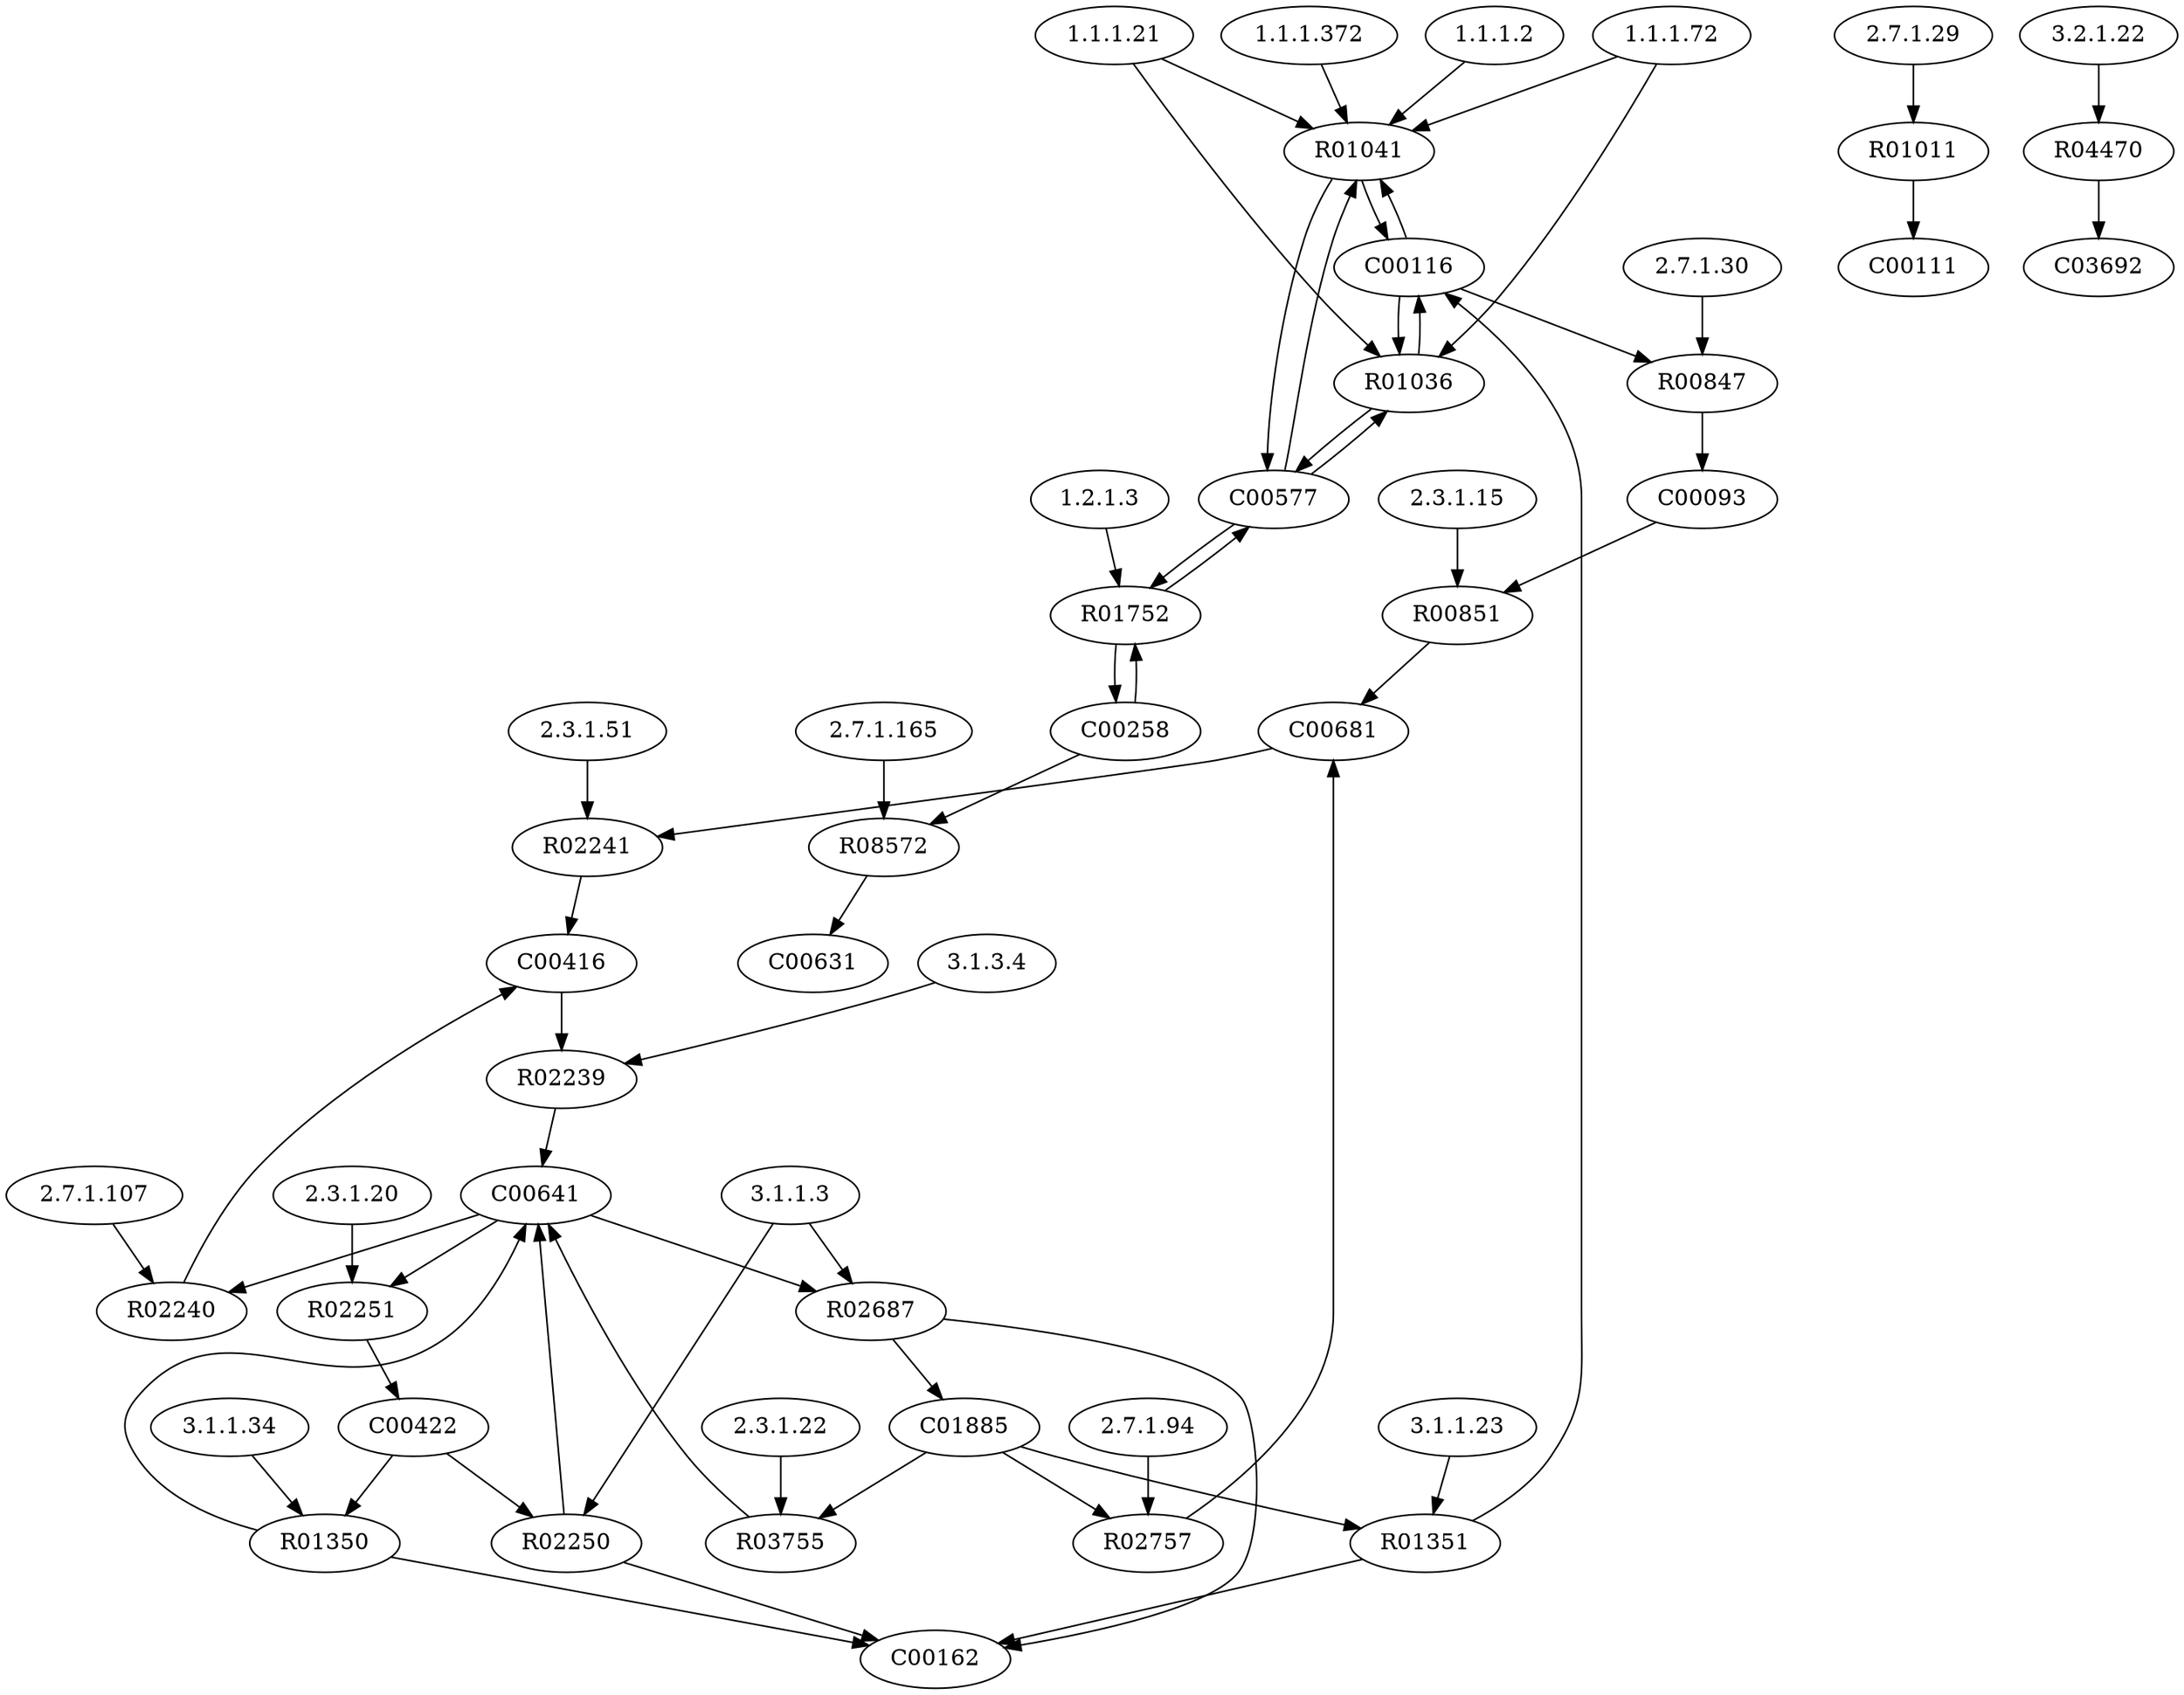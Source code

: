 digraph G {
"1.1.1.372" [type=E];
"1.1.1.72" [type=E];
"2.3.1.15" [type=E];
"3.1.3.4" [type=E];
"2.3.1.51" [type=E];
"1.1.1.2" [type=E];
"2.7.1.30" [type=E];
"2.3.1.22" [type=E];
"2.3.1.20" [type=E];
"2.7.1.29" [type=E];
"1.1.1.21" [type=E];
"2.7.1.165" [type=E];
"3.1.1.34" [type=E];
"3.2.1.22" [type=E];
"3.1.1.3" [type=E];
"3.1.1.23" [type=E];
"2.7.1.107" [type=E];
"2.7.1.94" [type=E];
"1.2.1.3" [type=E];
R08572 [type=R];
R00851 [type=R];
R02241 [type=R];
R02250 [type=R];
R02757 [type=R];
R01752 [type=R];
R02687 [type=R];
R01011 [type=R];
R00847 [type=R];
R01350 [type=R];
R01351 [type=R];
R01041 [type=R];
R02251 [type=R];
R03755 [type=R];
R02239 [type=R];
R01036 [type=R];
R04470 [type=R];
R02240 [type=R];
C00641 [type=C];
C01885 [type=C];
C00116 [type=C];
C00111 [type=C];
C00258 [type=C];
C00416 [type=C];
C00577 [type=C];
C00681 [type=C];
C00162 [type=C];
C03692 [type=C];
C00093 [type=C];
C00631 [type=C];
C00422 [type=C];
C00422 -> R02250;
R02250 -> C00162;
R02250 -> C00641;
C00641 -> R02251;
R02251 -> C00422;
C00416 -> R02239;
R02239 -> C00641;
C01885 -> R03755;
R03755 -> C00641;
C00641 -> R02687;
R02687 -> C01885;
R02687 -> C00162;
C00681 -> R02241;
R02241 -> C00416;
C01885 -> R02757;
R02757 -> C00681;
C01885 -> R01351;
R01351 -> C00162;
R01351 -> C00116;
C00093 -> R00851;
R00851 -> C00681;
R01011 -> C00111;
C00116 -> R00847;
R00847 -> C00093;
C00116 -> R01036;
R01036 -> C00116;
R01036 -> C00577;
C00577 -> R01036;
C00577 -> R01752;
R01752 -> C00577;
R01752 -> C00258;
C00258 -> R01752;
C00116 -> R01041;
R01041 -> C00116;
R01041 -> C00577;
C00577 -> R01041;
C00422 -> R01350;
R01350 -> C00162;
R01350 -> C00641;
R04470 -> C03692;
C00641 -> R02240;
R02240 -> C00416;
C00258 -> R08572;
R08572 -> C00631;
"2.7.1.165" -> R08572;
"2.3.1.15" -> R00851;
"2.3.1.51" -> R02241;
"3.1.1.3" -> R02250;
"2.7.1.94" -> R02757;
"1.2.1.3" -> R01752;
"3.1.1.3" -> R02687;
"2.7.1.29" -> R01011;
"2.7.1.30" -> R00847;
"3.1.1.34" -> R01350;
"3.1.1.23" -> R01351;
"1.1.1.2" -> R01041;
"1.1.1.21" -> R01041;
"1.1.1.72" -> R01041;
"1.1.1.372" -> R01041;
"2.3.1.20" -> R02251;
"2.3.1.22" -> R03755;
"3.1.3.4" -> R02239;
"1.1.1.21" -> R01036;
"1.1.1.72" -> R01036;
"3.2.1.22" -> R04470;
"2.7.1.107" -> R02240;
}

